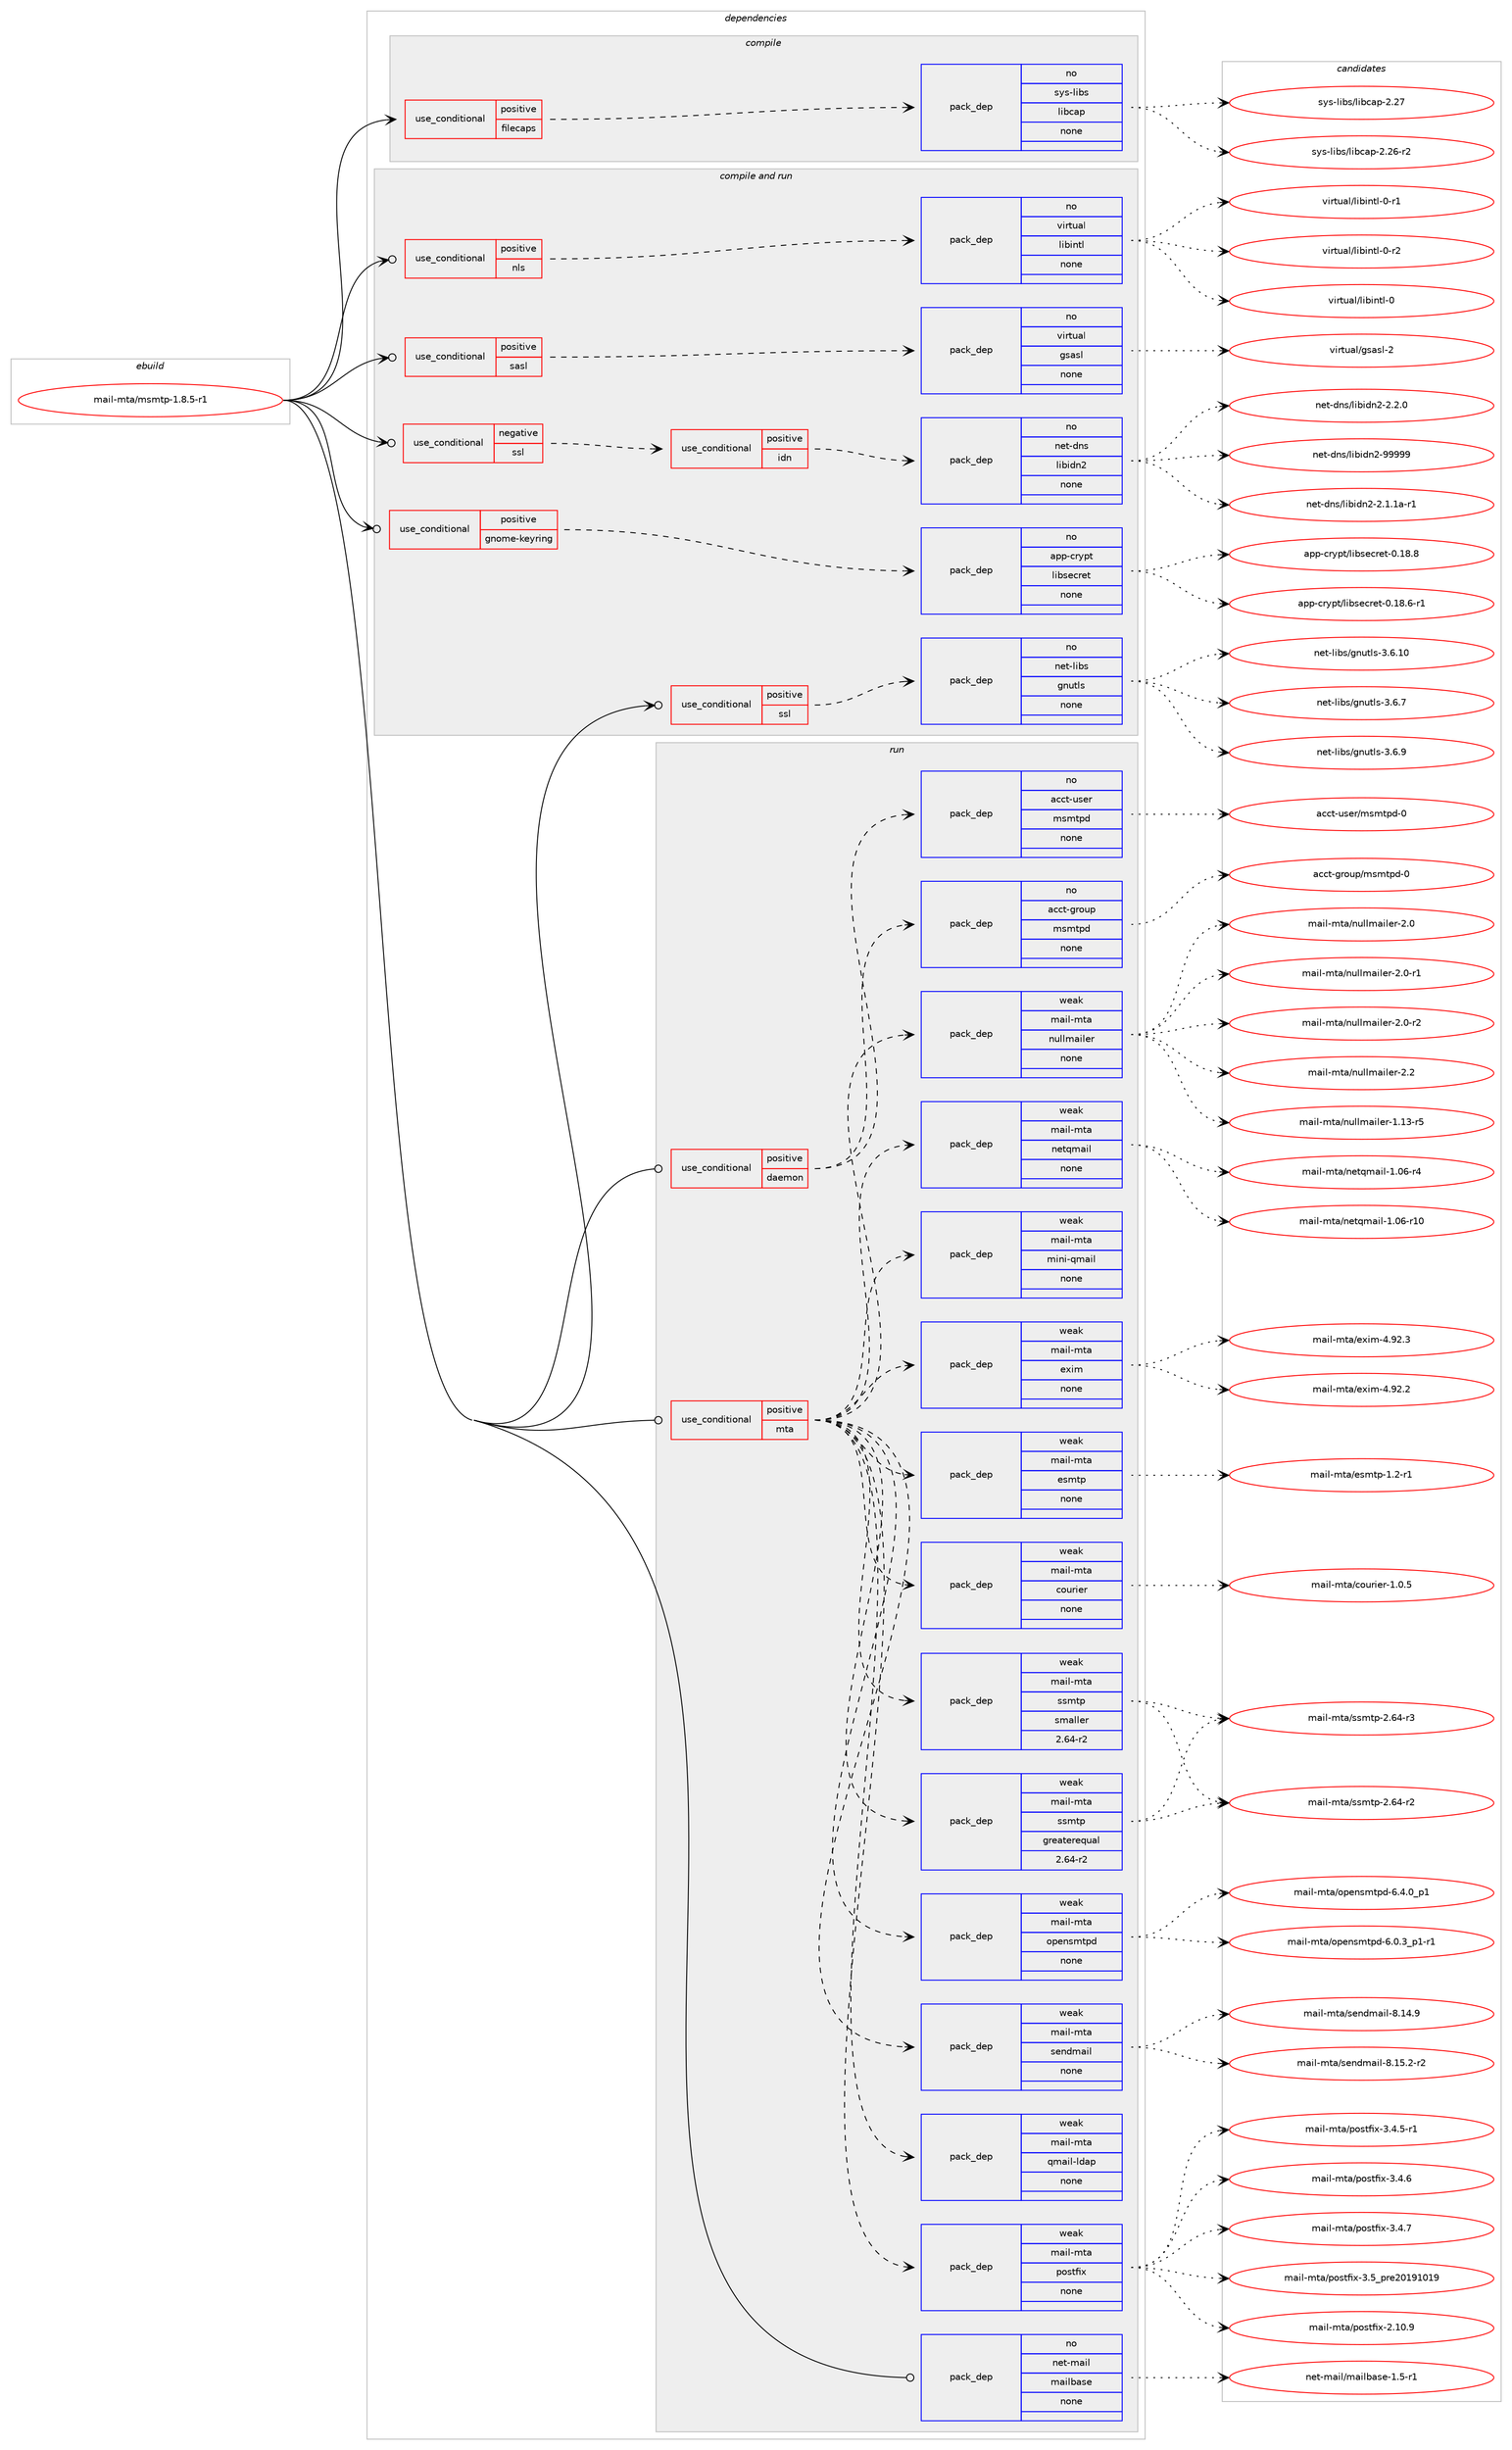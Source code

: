 digraph prolog {

# *************
# Graph options
# *************

newrank=true;
concentrate=true;
compound=true;
graph [rankdir=LR,fontname=Helvetica,fontsize=10,ranksep=1.5];#, ranksep=2.5, nodesep=0.2];
edge  [arrowhead=vee];
node  [fontname=Helvetica,fontsize=10];

# **********
# The ebuild
# **********

subgraph cluster_leftcol {
color=gray;
rank=same;
label=<<i>ebuild</i>>;
id [label="mail-mta/msmtp-1.8.5-r1", color=red, width=4, href="../mail-mta/msmtp-1.8.5-r1.svg"];
}

# ****************
# The dependencies
# ****************

subgraph cluster_midcol {
color=gray;
label=<<i>dependencies</i>>;
subgraph cluster_compile {
fillcolor="#eeeeee";
style=filled;
label=<<i>compile</i>>;
subgraph cond188626 {
dependency773727 [label=<<TABLE BORDER="0" CELLBORDER="1" CELLSPACING="0" CELLPADDING="4"><TR><TD ROWSPAN="3" CELLPADDING="10">use_conditional</TD></TR><TR><TD>positive</TD></TR><TR><TD>filecaps</TD></TR></TABLE>>, shape=none, color=red];
subgraph pack571690 {
dependency773728 [label=<<TABLE BORDER="0" CELLBORDER="1" CELLSPACING="0" CELLPADDING="4" WIDTH="220"><TR><TD ROWSPAN="6" CELLPADDING="30">pack_dep</TD></TR><TR><TD WIDTH="110">no</TD></TR><TR><TD>sys-libs</TD></TR><TR><TD>libcap</TD></TR><TR><TD>none</TD></TR><TR><TD></TD></TR></TABLE>>, shape=none, color=blue];
}
dependency773727:e -> dependency773728:w [weight=20,style="dashed",arrowhead="vee"];
}
id:e -> dependency773727:w [weight=20,style="solid",arrowhead="vee"];
}
subgraph cluster_compileandrun {
fillcolor="#eeeeee";
style=filled;
label=<<i>compile and run</i>>;
subgraph cond188627 {
dependency773729 [label=<<TABLE BORDER="0" CELLBORDER="1" CELLSPACING="0" CELLPADDING="4"><TR><TD ROWSPAN="3" CELLPADDING="10">use_conditional</TD></TR><TR><TD>negative</TD></TR><TR><TD>ssl</TD></TR></TABLE>>, shape=none, color=red];
subgraph cond188628 {
dependency773730 [label=<<TABLE BORDER="0" CELLBORDER="1" CELLSPACING="0" CELLPADDING="4"><TR><TD ROWSPAN="3" CELLPADDING="10">use_conditional</TD></TR><TR><TD>positive</TD></TR><TR><TD>idn</TD></TR></TABLE>>, shape=none, color=red];
subgraph pack571691 {
dependency773731 [label=<<TABLE BORDER="0" CELLBORDER="1" CELLSPACING="0" CELLPADDING="4" WIDTH="220"><TR><TD ROWSPAN="6" CELLPADDING="30">pack_dep</TD></TR><TR><TD WIDTH="110">no</TD></TR><TR><TD>net-dns</TD></TR><TR><TD>libidn2</TD></TR><TR><TD>none</TD></TR><TR><TD></TD></TR></TABLE>>, shape=none, color=blue];
}
dependency773730:e -> dependency773731:w [weight=20,style="dashed",arrowhead="vee"];
}
dependency773729:e -> dependency773730:w [weight=20,style="dashed",arrowhead="vee"];
}
id:e -> dependency773729:w [weight=20,style="solid",arrowhead="odotvee"];
subgraph cond188629 {
dependency773732 [label=<<TABLE BORDER="0" CELLBORDER="1" CELLSPACING="0" CELLPADDING="4"><TR><TD ROWSPAN="3" CELLPADDING="10">use_conditional</TD></TR><TR><TD>positive</TD></TR><TR><TD>gnome-keyring</TD></TR></TABLE>>, shape=none, color=red];
subgraph pack571692 {
dependency773733 [label=<<TABLE BORDER="0" CELLBORDER="1" CELLSPACING="0" CELLPADDING="4" WIDTH="220"><TR><TD ROWSPAN="6" CELLPADDING="30">pack_dep</TD></TR><TR><TD WIDTH="110">no</TD></TR><TR><TD>app-crypt</TD></TR><TR><TD>libsecret</TD></TR><TR><TD>none</TD></TR><TR><TD></TD></TR></TABLE>>, shape=none, color=blue];
}
dependency773732:e -> dependency773733:w [weight=20,style="dashed",arrowhead="vee"];
}
id:e -> dependency773732:w [weight=20,style="solid",arrowhead="odotvee"];
subgraph cond188630 {
dependency773734 [label=<<TABLE BORDER="0" CELLBORDER="1" CELLSPACING="0" CELLPADDING="4"><TR><TD ROWSPAN="3" CELLPADDING="10">use_conditional</TD></TR><TR><TD>positive</TD></TR><TR><TD>nls</TD></TR></TABLE>>, shape=none, color=red];
subgraph pack571693 {
dependency773735 [label=<<TABLE BORDER="0" CELLBORDER="1" CELLSPACING="0" CELLPADDING="4" WIDTH="220"><TR><TD ROWSPAN="6" CELLPADDING="30">pack_dep</TD></TR><TR><TD WIDTH="110">no</TD></TR><TR><TD>virtual</TD></TR><TR><TD>libintl</TD></TR><TR><TD>none</TD></TR><TR><TD></TD></TR></TABLE>>, shape=none, color=blue];
}
dependency773734:e -> dependency773735:w [weight=20,style="dashed",arrowhead="vee"];
}
id:e -> dependency773734:w [weight=20,style="solid",arrowhead="odotvee"];
subgraph cond188631 {
dependency773736 [label=<<TABLE BORDER="0" CELLBORDER="1" CELLSPACING="0" CELLPADDING="4"><TR><TD ROWSPAN="3" CELLPADDING="10">use_conditional</TD></TR><TR><TD>positive</TD></TR><TR><TD>sasl</TD></TR></TABLE>>, shape=none, color=red];
subgraph pack571694 {
dependency773737 [label=<<TABLE BORDER="0" CELLBORDER="1" CELLSPACING="0" CELLPADDING="4" WIDTH="220"><TR><TD ROWSPAN="6" CELLPADDING="30">pack_dep</TD></TR><TR><TD WIDTH="110">no</TD></TR><TR><TD>virtual</TD></TR><TR><TD>gsasl</TD></TR><TR><TD>none</TD></TR><TR><TD></TD></TR></TABLE>>, shape=none, color=blue];
}
dependency773736:e -> dependency773737:w [weight=20,style="dashed",arrowhead="vee"];
}
id:e -> dependency773736:w [weight=20,style="solid",arrowhead="odotvee"];
subgraph cond188632 {
dependency773738 [label=<<TABLE BORDER="0" CELLBORDER="1" CELLSPACING="0" CELLPADDING="4"><TR><TD ROWSPAN="3" CELLPADDING="10">use_conditional</TD></TR><TR><TD>positive</TD></TR><TR><TD>ssl</TD></TR></TABLE>>, shape=none, color=red];
subgraph pack571695 {
dependency773739 [label=<<TABLE BORDER="0" CELLBORDER="1" CELLSPACING="0" CELLPADDING="4" WIDTH="220"><TR><TD ROWSPAN="6" CELLPADDING="30">pack_dep</TD></TR><TR><TD WIDTH="110">no</TD></TR><TR><TD>net-libs</TD></TR><TR><TD>gnutls</TD></TR><TR><TD>none</TD></TR><TR><TD></TD></TR></TABLE>>, shape=none, color=blue];
}
dependency773738:e -> dependency773739:w [weight=20,style="dashed",arrowhead="vee"];
}
id:e -> dependency773738:w [weight=20,style="solid",arrowhead="odotvee"];
}
subgraph cluster_run {
fillcolor="#eeeeee";
style=filled;
label=<<i>run</i>>;
subgraph cond188633 {
dependency773740 [label=<<TABLE BORDER="0" CELLBORDER="1" CELLSPACING="0" CELLPADDING="4"><TR><TD ROWSPAN="3" CELLPADDING="10">use_conditional</TD></TR><TR><TD>positive</TD></TR><TR><TD>daemon</TD></TR></TABLE>>, shape=none, color=red];
subgraph pack571696 {
dependency773741 [label=<<TABLE BORDER="0" CELLBORDER="1" CELLSPACING="0" CELLPADDING="4" WIDTH="220"><TR><TD ROWSPAN="6" CELLPADDING="30">pack_dep</TD></TR><TR><TD WIDTH="110">no</TD></TR><TR><TD>acct-group</TD></TR><TR><TD>msmtpd</TD></TR><TR><TD>none</TD></TR><TR><TD></TD></TR></TABLE>>, shape=none, color=blue];
}
dependency773740:e -> dependency773741:w [weight=20,style="dashed",arrowhead="vee"];
subgraph pack571697 {
dependency773742 [label=<<TABLE BORDER="0" CELLBORDER="1" CELLSPACING="0" CELLPADDING="4" WIDTH="220"><TR><TD ROWSPAN="6" CELLPADDING="30">pack_dep</TD></TR><TR><TD WIDTH="110">no</TD></TR><TR><TD>acct-user</TD></TR><TR><TD>msmtpd</TD></TR><TR><TD>none</TD></TR><TR><TD></TD></TR></TABLE>>, shape=none, color=blue];
}
dependency773740:e -> dependency773742:w [weight=20,style="dashed",arrowhead="vee"];
}
id:e -> dependency773740:w [weight=20,style="solid",arrowhead="odot"];
subgraph cond188634 {
dependency773743 [label=<<TABLE BORDER="0" CELLBORDER="1" CELLSPACING="0" CELLPADDING="4"><TR><TD ROWSPAN="3" CELLPADDING="10">use_conditional</TD></TR><TR><TD>positive</TD></TR><TR><TD>mta</TD></TR></TABLE>>, shape=none, color=red];
subgraph pack571698 {
dependency773744 [label=<<TABLE BORDER="0" CELLBORDER="1" CELLSPACING="0" CELLPADDING="4" WIDTH="220"><TR><TD ROWSPAN="6" CELLPADDING="30">pack_dep</TD></TR><TR><TD WIDTH="110">weak</TD></TR><TR><TD>mail-mta</TD></TR><TR><TD>courier</TD></TR><TR><TD>none</TD></TR><TR><TD></TD></TR></TABLE>>, shape=none, color=blue];
}
dependency773743:e -> dependency773744:w [weight=20,style="dashed",arrowhead="vee"];
subgraph pack571699 {
dependency773745 [label=<<TABLE BORDER="0" CELLBORDER="1" CELLSPACING="0" CELLPADDING="4" WIDTH="220"><TR><TD ROWSPAN="6" CELLPADDING="30">pack_dep</TD></TR><TR><TD WIDTH="110">weak</TD></TR><TR><TD>mail-mta</TD></TR><TR><TD>esmtp</TD></TR><TR><TD>none</TD></TR><TR><TD></TD></TR></TABLE>>, shape=none, color=blue];
}
dependency773743:e -> dependency773745:w [weight=20,style="dashed",arrowhead="vee"];
subgraph pack571700 {
dependency773746 [label=<<TABLE BORDER="0" CELLBORDER="1" CELLSPACING="0" CELLPADDING="4" WIDTH="220"><TR><TD ROWSPAN="6" CELLPADDING="30">pack_dep</TD></TR><TR><TD WIDTH="110">weak</TD></TR><TR><TD>mail-mta</TD></TR><TR><TD>exim</TD></TR><TR><TD>none</TD></TR><TR><TD></TD></TR></TABLE>>, shape=none, color=blue];
}
dependency773743:e -> dependency773746:w [weight=20,style="dashed",arrowhead="vee"];
subgraph pack571701 {
dependency773747 [label=<<TABLE BORDER="0" CELLBORDER="1" CELLSPACING="0" CELLPADDING="4" WIDTH="220"><TR><TD ROWSPAN="6" CELLPADDING="30">pack_dep</TD></TR><TR><TD WIDTH="110">weak</TD></TR><TR><TD>mail-mta</TD></TR><TR><TD>mini-qmail</TD></TR><TR><TD>none</TD></TR><TR><TD></TD></TR></TABLE>>, shape=none, color=blue];
}
dependency773743:e -> dependency773747:w [weight=20,style="dashed",arrowhead="vee"];
subgraph pack571702 {
dependency773748 [label=<<TABLE BORDER="0" CELLBORDER="1" CELLSPACING="0" CELLPADDING="4" WIDTH="220"><TR><TD ROWSPAN="6" CELLPADDING="30">pack_dep</TD></TR><TR><TD WIDTH="110">weak</TD></TR><TR><TD>mail-mta</TD></TR><TR><TD>netqmail</TD></TR><TR><TD>none</TD></TR><TR><TD></TD></TR></TABLE>>, shape=none, color=blue];
}
dependency773743:e -> dependency773748:w [weight=20,style="dashed",arrowhead="vee"];
subgraph pack571703 {
dependency773749 [label=<<TABLE BORDER="0" CELLBORDER="1" CELLSPACING="0" CELLPADDING="4" WIDTH="220"><TR><TD ROWSPAN="6" CELLPADDING="30">pack_dep</TD></TR><TR><TD WIDTH="110">weak</TD></TR><TR><TD>mail-mta</TD></TR><TR><TD>nullmailer</TD></TR><TR><TD>none</TD></TR><TR><TD></TD></TR></TABLE>>, shape=none, color=blue];
}
dependency773743:e -> dependency773749:w [weight=20,style="dashed",arrowhead="vee"];
subgraph pack571704 {
dependency773750 [label=<<TABLE BORDER="0" CELLBORDER="1" CELLSPACING="0" CELLPADDING="4" WIDTH="220"><TR><TD ROWSPAN="6" CELLPADDING="30">pack_dep</TD></TR><TR><TD WIDTH="110">weak</TD></TR><TR><TD>mail-mta</TD></TR><TR><TD>postfix</TD></TR><TR><TD>none</TD></TR><TR><TD></TD></TR></TABLE>>, shape=none, color=blue];
}
dependency773743:e -> dependency773750:w [weight=20,style="dashed",arrowhead="vee"];
subgraph pack571705 {
dependency773751 [label=<<TABLE BORDER="0" CELLBORDER="1" CELLSPACING="0" CELLPADDING="4" WIDTH="220"><TR><TD ROWSPAN="6" CELLPADDING="30">pack_dep</TD></TR><TR><TD WIDTH="110">weak</TD></TR><TR><TD>mail-mta</TD></TR><TR><TD>qmail-ldap</TD></TR><TR><TD>none</TD></TR><TR><TD></TD></TR></TABLE>>, shape=none, color=blue];
}
dependency773743:e -> dependency773751:w [weight=20,style="dashed",arrowhead="vee"];
subgraph pack571706 {
dependency773752 [label=<<TABLE BORDER="0" CELLBORDER="1" CELLSPACING="0" CELLPADDING="4" WIDTH="220"><TR><TD ROWSPAN="6" CELLPADDING="30">pack_dep</TD></TR><TR><TD WIDTH="110">weak</TD></TR><TR><TD>mail-mta</TD></TR><TR><TD>sendmail</TD></TR><TR><TD>none</TD></TR><TR><TD></TD></TR></TABLE>>, shape=none, color=blue];
}
dependency773743:e -> dependency773752:w [weight=20,style="dashed",arrowhead="vee"];
subgraph pack571707 {
dependency773753 [label=<<TABLE BORDER="0" CELLBORDER="1" CELLSPACING="0" CELLPADDING="4" WIDTH="220"><TR><TD ROWSPAN="6" CELLPADDING="30">pack_dep</TD></TR><TR><TD WIDTH="110">weak</TD></TR><TR><TD>mail-mta</TD></TR><TR><TD>opensmtpd</TD></TR><TR><TD>none</TD></TR><TR><TD></TD></TR></TABLE>>, shape=none, color=blue];
}
dependency773743:e -> dependency773753:w [weight=20,style="dashed",arrowhead="vee"];
subgraph pack571708 {
dependency773754 [label=<<TABLE BORDER="0" CELLBORDER="1" CELLSPACING="0" CELLPADDING="4" WIDTH="220"><TR><TD ROWSPAN="6" CELLPADDING="30">pack_dep</TD></TR><TR><TD WIDTH="110">weak</TD></TR><TR><TD>mail-mta</TD></TR><TR><TD>ssmtp</TD></TR><TR><TD>smaller</TD></TR><TR><TD>2.64-r2</TD></TR></TABLE>>, shape=none, color=blue];
}
dependency773743:e -> dependency773754:w [weight=20,style="dashed",arrowhead="vee"];
subgraph pack571709 {
dependency773755 [label=<<TABLE BORDER="0" CELLBORDER="1" CELLSPACING="0" CELLPADDING="4" WIDTH="220"><TR><TD ROWSPAN="6" CELLPADDING="30">pack_dep</TD></TR><TR><TD WIDTH="110">weak</TD></TR><TR><TD>mail-mta</TD></TR><TR><TD>ssmtp</TD></TR><TR><TD>greaterequal</TD></TR><TR><TD>2.64-r2</TD></TR></TABLE>>, shape=none, color=blue];
}
dependency773743:e -> dependency773755:w [weight=20,style="dashed",arrowhead="vee"];
}
id:e -> dependency773743:w [weight=20,style="solid",arrowhead="odot"];
subgraph pack571710 {
dependency773756 [label=<<TABLE BORDER="0" CELLBORDER="1" CELLSPACING="0" CELLPADDING="4" WIDTH="220"><TR><TD ROWSPAN="6" CELLPADDING="30">pack_dep</TD></TR><TR><TD WIDTH="110">no</TD></TR><TR><TD>net-mail</TD></TR><TR><TD>mailbase</TD></TR><TR><TD>none</TD></TR><TR><TD></TD></TR></TABLE>>, shape=none, color=blue];
}
id:e -> dependency773756:w [weight=20,style="solid",arrowhead="odot"];
}
}

# **************
# The candidates
# **************

subgraph cluster_choices {
rank=same;
color=gray;
label=<<i>candidates</i>>;

subgraph choice571690 {
color=black;
nodesep=1;
choice11512111545108105981154710810598999711245504650544511450 [label="sys-libs/libcap-2.26-r2", color=red, width=4,href="../sys-libs/libcap-2.26-r2.svg"];
choice1151211154510810598115471081059899971124550465055 [label="sys-libs/libcap-2.27", color=red, width=4,href="../sys-libs/libcap-2.27.svg"];
dependency773728:e -> choice11512111545108105981154710810598999711245504650544511450:w [style=dotted,weight="100"];
dependency773728:e -> choice1151211154510810598115471081059899971124550465055:w [style=dotted,weight="100"];
}
subgraph choice571691 {
color=black;
nodesep=1;
choice11010111645100110115471081059810510011050455046494649974511449 [label="net-dns/libidn2-2.1.1a-r1", color=red, width=4,href="../net-dns/libidn2-2.1.1a-r1.svg"];
choice11010111645100110115471081059810510011050455046504648 [label="net-dns/libidn2-2.2.0", color=red, width=4,href="../net-dns/libidn2-2.2.0.svg"];
choice11010111645100110115471081059810510011050455757575757 [label="net-dns/libidn2-99999", color=red, width=4,href="../net-dns/libidn2-99999.svg"];
dependency773731:e -> choice11010111645100110115471081059810510011050455046494649974511449:w [style=dotted,weight="100"];
dependency773731:e -> choice11010111645100110115471081059810510011050455046504648:w [style=dotted,weight="100"];
dependency773731:e -> choice11010111645100110115471081059810510011050455757575757:w [style=dotted,weight="100"];
}
subgraph choice571692 {
color=black;
nodesep=1;
choice971121124599114121112116471081059811510199114101116454846495646544511449 [label="app-crypt/libsecret-0.18.6-r1", color=red, width=4,href="../app-crypt/libsecret-0.18.6-r1.svg"];
choice97112112459911412111211647108105981151019911410111645484649564656 [label="app-crypt/libsecret-0.18.8", color=red, width=4,href="../app-crypt/libsecret-0.18.8.svg"];
dependency773733:e -> choice971121124599114121112116471081059811510199114101116454846495646544511449:w [style=dotted,weight="100"];
dependency773733:e -> choice97112112459911412111211647108105981151019911410111645484649564656:w [style=dotted,weight="100"];
}
subgraph choice571693 {
color=black;
nodesep=1;
choice1181051141161179710847108105981051101161084548 [label="virtual/libintl-0", color=red, width=4,href="../virtual/libintl-0.svg"];
choice11810511411611797108471081059810511011610845484511449 [label="virtual/libintl-0-r1", color=red, width=4,href="../virtual/libintl-0-r1.svg"];
choice11810511411611797108471081059810511011610845484511450 [label="virtual/libintl-0-r2", color=red, width=4,href="../virtual/libintl-0-r2.svg"];
dependency773735:e -> choice1181051141161179710847108105981051101161084548:w [style=dotted,weight="100"];
dependency773735:e -> choice11810511411611797108471081059810511011610845484511449:w [style=dotted,weight="100"];
dependency773735:e -> choice11810511411611797108471081059810511011610845484511450:w [style=dotted,weight="100"];
}
subgraph choice571694 {
color=black;
nodesep=1;
choice1181051141161179710847103115971151084550 [label="virtual/gsasl-2", color=red, width=4,href="../virtual/gsasl-2.svg"];
dependency773737:e -> choice1181051141161179710847103115971151084550:w [style=dotted,weight="100"];
}
subgraph choice571695 {
color=black;
nodesep=1;
choice11010111645108105981154710311011711610811545514654464948 [label="net-libs/gnutls-3.6.10", color=red, width=4,href="../net-libs/gnutls-3.6.10.svg"];
choice110101116451081059811547103110117116108115455146544655 [label="net-libs/gnutls-3.6.7", color=red, width=4,href="../net-libs/gnutls-3.6.7.svg"];
choice110101116451081059811547103110117116108115455146544657 [label="net-libs/gnutls-3.6.9", color=red, width=4,href="../net-libs/gnutls-3.6.9.svg"];
dependency773739:e -> choice11010111645108105981154710311011711610811545514654464948:w [style=dotted,weight="100"];
dependency773739:e -> choice110101116451081059811547103110117116108115455146544655:w [style=dotted,weight="100"];
dependency773739:e -> choice110101116451081059811547103110117116108115455146544657:w [style=dotted,weight="100"];
}
subgraph choice571696 {
color=black;
nodesep=1;
choice97999911645103114111117112471091151091161121004548 [label="acct-group/msmtpd-0", color=red, width=4,href="../acct-group/msmtpd-0.svg"];
dependency773741:e -> choice97999911645103114111117112471091151091161121004548:w [style=dotted,weight="100"];
}
subgraph choice571697 {
color=black;
nodesep=1;
choice97999911645117115101114471091151091161121004548 [label="acct-user/msmtpd-0", color=red, width=4,href="../acct-user/msmtpd-0.svg"];
dependency773742:e -> choice97999911645117115101114471091151091161121004548:w [style=dotted,weight="100"];
}
subgraph choice571698 {
color=black;
nodesep=1;
choice1099710510845109116974799111117114105101114454946484653 [label="mail-mta/courier-1.0.5", color=red, width=4,href="../mail-mta/courier-1.0.5.svg"];
dependency773744:e -> choice1099710510845109116974799111117114105101114454946484653:w [style=dotted,weight="100"];
}
subgraph choice571699 {
color=black;
nodesep=1;
choice10997105108451091169747101115109116112454946504511449 [label="mail-mta/esmtp-1.2-r1", color=red, width=4,href="../mail-mta/esmtp-1.2-r1.svg"];
dependency773745:e -> choice10997105108451091169747101115109116112454946504511449:w [style=dotted,weight="100"];
}
subgraph choice571700 {
color=black;
nodesep=1;
choice1099710510845109116974710112010510945524657504650 [label="mail-mta/exim-4.92.2", color=red, width=4,href="../mail-mta/exim-4.92.2.svg"];
choice1099710510845109116974710112010510945524657504651 [label="mail-mta/exim-4.92.3", color=red, width=4,href="../mail-mta/exim-4.92.3.svg"];
dependency773746:e -> choice1099710510845109116974710112010510945524657504650:w [style=dotted,weight="100"];
dependency773746:e -> choice1099710510845109116974710112010510945524657504651:w [style=dotted,weight="100"];
}
subgraph choice571701 {
color=black;
nodesep=1;
}
subgraph choice571702 {
color=black;
nodesep=1;
choice10997105108451091169747110101116113109971051084549464854451144948 [label="mail-mta/netqmail-1.06-r10", color=red, width=4,href="../mail-mta/netqmail-1.06-r10.svg"];
choice109971051084510911697471101011161131099710510845494648544511452 [label="mail-mta/netqmail-1.06-r4", color=red, width=4,href="../mail-mta/netqmail-1.06-r4.svg"];
dependency773748:e -> choice10997105108451091169747110101116113109971051084549464854451144948:w [style=dotted,weight="100"];
dependency773748:e -> choice109971051084510911697471101011161131099710510845494648544511452:w [style=dotted,weight="100"];
}
subgraph choice571703 {
color=black;
nodesep=1;
choice109971051084510911697471101171081081099710510810111445494649514511453 [label="mail-mta/nullmailer-1.13-r5", color=red, width=4,href="../mail-mta/nullmailer-1.13-r5.svg"];
choice109971051084510911697471101171081081099710510810111445504648 [label="mail-mta/nullmailer-2.0", color=red, width=4,href="../mail-mta/nullmailer-2.0.svg"];
choice1099710510845109116974711011710810810997105108101114455046484511449 [label="mail-mta/nullmailer-2.0-r1", color=red, width=4,href="../mail-mta/nullmailer-2.0-r1.svg"];
choice1099710510845109116974711011710810810997105108101114455046484511450 [label="mail-mta/nullmailer-2.0-r2", color=red, width=4,href="../mail-mta/nullmailer-2.0-r2.svg"];
choice109971051084510911697471101171081081099710510810111445504650 [label="mail-mta/nullmailer-2.2", color=red, width=4,href="../mail-mta/nullmailer-2.2.svg"];
dependency773749:e -> choice109971051084510911697471101171081081099710510810111445494649514511453:w [style=dotted,weight="100"];
dependency773749:e -> choice109971051084510911697471101171081081099710510810111445504648:w [style=dotted,weight="100"];
dependency773749:e -> choice1099710510845109116974711011710810810997105108101114455046484511449:w [style=dotted,weight="100"];
dependency773749:e -> choice1099710510845109116974711011710810810997105108101114455046484511450:w [style=dotted,weight="100"];
dependency773749:e -> choice109971051084510911697471101171081081099710510810111445504650:w [style=dotted,weight="100"];
}
subgraph choice571704 {
color=black;
nodesep=1;
choice1099710510845109116974711211111511610210512045504649484657 [label="mail-mta/postfix-2.10.9", color=red, width=4,href="../mail-mta/postfix-2.10.9.svg"];
choice109971051084510911697471121111151161021051204551465246534511449 [label="mail-mta/postfix-3.4.5-r1", color=red, width=4,href="../mail-mta/postfix-3.4.5-r1.svg"];
choice10997105108451091169747112111115116102105120455146524654 [label="mail-mta/postfix-3.4.6", color=red, width=4,href="../mail-mta/postfix-3.4.6.svg"];
choice10997105108451091169747112111115116102105120455146524655 [label="mail-mta/postfix-3.4.7", color=red, width=4,href="../mail-mta/postfix-3.4.7.svg"];
choice1099710510845109116974711211111511610210512045514653951121141015048495749484957 [label="mail-mta/postfix-3.5_pre20191019", color=red, width=4,href="../mail-mta/postfix-3.5_pre20191019.svg"];
dependency773750:e -> choice1099710510845109116974711211111511610210512045504649484657:w [style=dotted,weight="100"];
dependency773750:e -> choice109971051084510911697471121111151161021051204551465246534511449:w [style=dotted,weight="100"];
dependency773750:e -> choice10997105108451091169747112111115116102105120455146524654:w [style=dotted,weight="100"];
dependency773750:e -> choice10997105108451091169747112111115116102105120455146524655:w [style=dotted,weight="100"];
dependency773750:e -> choice1099710510845109116974711211111511610210512045514653951121141015048495749484957:w [style=dotted,weight="100"];
}
subgraph choice571705 {
color=black;
nodesep=1;
}
subgraph choice571706 {
color=black;
nodesep=1;
choice109971051084510911697471151011101001099710510845564649524657 [label="mail-mta/sendmail-8.14.9", color=red, width=4,href="../mail-mta/sendmail-8.14.9.svg"];
choice1099710510845109116974711510111010010997105108455646495346504511450 [label="mail-mta/sendmail-8.15.2-r2", color=red, width=4,href="../mail-mta/sendmail-8.15.2-r2.svg"];
dependency773752:e -> choice109971051084510911697471151011101001099710510845564649524657:w [style=dotted,weight="100"];
dependency773752:e -> choice1099710510845109116974711510111010010997105108455646495346504511450:w [style=dotted,weight="100"];
}
subgraph choice571707 {
color=black;
nodesep=1;
choice1099710510845109116974711111210111011510911611210045544648465195112494511449 [label="mail-mta/opensmtpd-6.0.3_p1-r1", color=red, width=4,href="../mail-mta/opensmtpd-6.0.3_p1-r1.svg"];
choice109971051084510911697471111121011101151091161121004554465246489511249 [label="mail-mta/opensmtpd-6.4.0_p1", color=red, width=4,href="../mail-mta/opensmtpd-6.4.0_p1.svg"];
dependency773753:e -> choice1099710510845109116974711111210111011510911611210045544648465195112494511449:w [style=dotted,weight="100"];
dependency773753:e -> choice109971051084510911697471111121011101151091161121004554465246489511249:w [style=dotted,weight="100"];
}
subgraph choice571708 {
color=black;
nodesep=1;
choice1099710510845109116974711511510911611245504654524511450 [label="mail-mta/ssmtp-2.64-r2", color=red, width=4,href="../mail-mta/ssmtp-2.64-r2.svg"];
choice1099710510845109116974711511510911611245504654524511451 [label="mail-mta/ssmtp-2.64-r3", color=red, width=4,href="../mail-mta/ssmtp-2.64-r3.svg"];
dependency773754:e -> choice1099710510845109116974711511510911611245504654524511450:w [style=dotted,weight="100"];
dependency773754:e -> choice1099710510845109116974711511510911611245504654524511451:w [style=dotted,weight="100"];
}
subgraph choice571709 {
color=black;
nodesep=1;
choice1099710510845109116974711511510911611245504654524511450 [label="mail-mta/ssmtp-2.64-r2", color=red, width=4,href="../mail-mta/ssmtp-2.64-r2.svg"];
choice1099710510845109116974711511510911611245504654524511451 [label="mail-mta/ssmtp-2.64-r3", color=red, width=4,href="../mail-mta/ssmtp-2.64-r3.svg"];
dependency773755:e -> choice1099710510845109116974711511510911611245504654524511450:w [style=dotted,weight="100"];
dependency773755:e -> choice1099710510845109116974711511510911611245504654524511451:w [style=dotted,weight="100"];
}
subgraph choice571710 {
color=black;
nodesep=1;
choice110101116451099710510847109971051089897115101454946534511449 [label="net-mail/mailbase-1.5-r1", color=red, width=4,href="../net-mail/mailbase-1.5-r1.svg"];
dependency773756:e -> choice110101116451099710510847109971051089897115101454946534511449:w [style=dotted,weight="100"];
}
}

}

